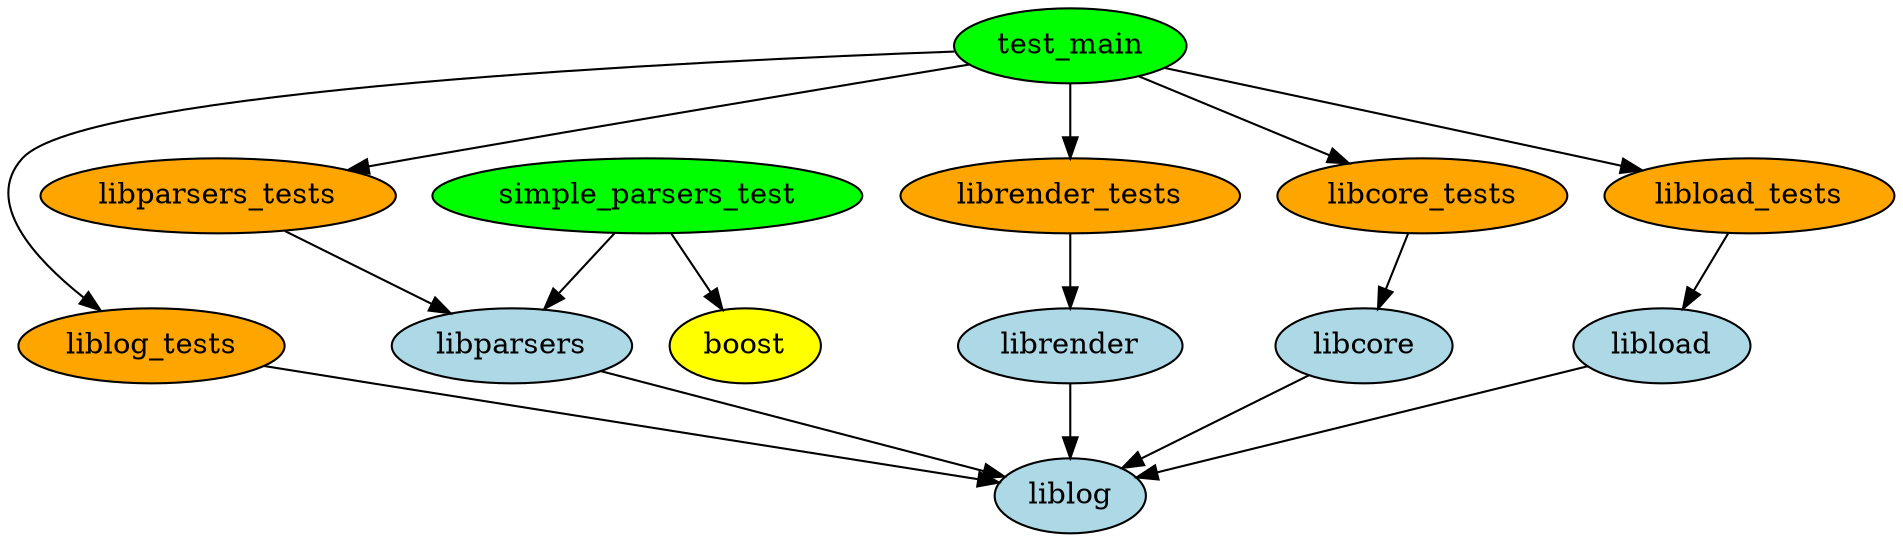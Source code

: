 digraph project_structure {
	"libcore" [style=filled, fillcolor=lightblue]
	"libcore_tests" [style=filled, fillcolor=orange]

	"libparsers" [style=filled, fillcolor=lightblue]
	"libparsers_tests" [style=filled, fillcolor=orange]

	"libload" [style=filled, fillcolor=lightblue]
	"libload_tests" [style=filled, fillcolor=orange]

	"liblog" [style=filled, fillcolor=lightblue]
	"liblog_tests" [style=filled, fillcolor=orange]

	"librender" [style=filled, fillcolor=lightblue]
	"librender_tests" [style=filled, fillcolor=orange]

	"simple_parsers_test" [style=filled, fillcolor=green]
	"test_main" [style=filled, fillcolor=green]

	"boost" [style=filled, fillcolor=yellow]

	"libcore_tests" -> "libcore"
	"libload_tests" -> "libload"
	"liblog_tests" -> "liblog"
	"libparsers_tests" -> "libparsers"
	"librender_tests" -> "librender"

	"libcore" -> "liblog"
	"libload" -> "liblog"
	"libparsers" -> "liblog"
	"librender" -> "liblog"

	"simple_parsers_test" -> "boost"
	"simple_parsers_test" -> "libparsers"

	"test_main" -> "libcore_tests"
	"test_main" -> "libload_tests"
	"test_main" -> "liblog_tests"
	"test_main" -> "libparsers_tests"
	"test_main" -> "librender_tests"
}
